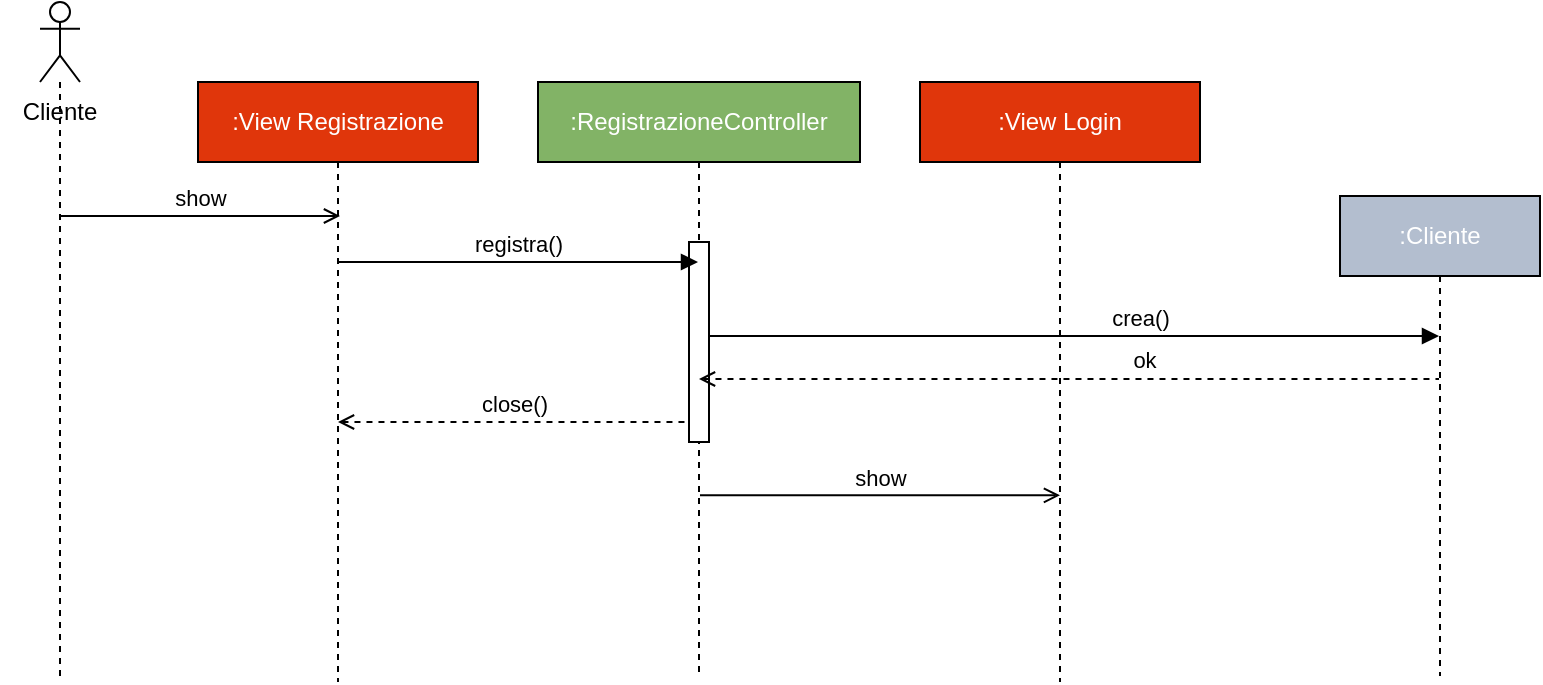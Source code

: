 <mxfile version="22.0.3" type="device">
  <diagram name="Pagina-1" id="A3pJmITV7Io3qNCQH705">
    <mxGraphModel dx="843" dy="706" grid="1" gridSize="10" guides="1" tooltips="1" connect="1" arrows="1" fold="1" page="1" pageScale="1" pageWidth="1169" pageHeight="827" math="0" shadow="0">
      <root>
        <mxCell id="0" />
        <mxCell id="1" parent="0" />
        <mxCell id="EO80GJfMUka21JSpDhsF-1" value=":View Registrazione" style="shape=umlLifeline;perimeter=lifelinePerimeter;whiteSpace=wrap;html=1;container=1;dropTarget=0;collapsible=0;recursiveResize=0;outlineConnect=0;portConstraint=eastwest;newEdgeStyle={&quot;curved&quot;:0,&quot;rounded&quot;:0};fillColor=#E0360B;strokeColor=#000000;fontColor=#FFFFFF;" parent="1" vertex="1">
          <mxGeometry x="289" y="300" width="140" height="300" as="geometry" />
        </mxCell>
        <mxCell id="EO80GJfMUka21JSpDhsF-2" value=":RegistrazioneController" style="shape=umlLifeline;perimeter=lifelinePerimeter;whiteSpace=wrap;html=1;container=1;dropTarget=0;collapsible=0;recursiveResize=0;outlineConnect=0;portConstraint=eastwest;newEdgeStyle={&quot;curved&quot;:0,&quot;rounded&quot;:0};fillColor=#82b366;strokeColor=#000000;fontColor=#FFFFFF;" parent="1" vertex="1">
          <mxGeometry x="459" y="300" width="161" height="297" as="geometry" />
        </mxCell>
        <mxCell id="EO80GJfMUka21JSpDhsF-3" value="" style="html=1;points=[[0,0,0,0,5],[0,1,0,0,-5],[1,0,0,0,5],[1,1,0,0,-5]];perimeter=orthogonalPerimeter;outlineConnect=0;targetShapes=umlLifeline;portConstraint=eastwest;newEdgeStyle={&quot;curved&quot;:0,&quot;rounded&quot;:0};" parent="EO80GJfMUka21JSpDhsF-2" vertex="1">
          <mxGeometry x="75.5" y="80" width="10" height="100" as="geometry" />
        </mxCell>
        <mxCell id="EO80GJfMUka21JSpDhsF-7" value="registra()" style="html=1;verticalAlign=bottom;endArrow=block;curved=0;rounded=0;" parent="1" target="EO80GJfMUka21JSpDhsF-2" edge="1">
          <mxGeometry width="80" relative="1" as="geometry">
            <mxPoint x="359" y="390" as="sourcePoint" />
            <mxPoint x="439" y="390" as="targetPoint" />
          </mxGeometry>
        </mxCell>
        <mxCell id="EO80GJfMUka21JSpDhsF-8" value="close()" style="html=1;verticalAlign=bottom;endArrow=none;curved=0;rounded=0;endFill=0;startArrow=open;startFill=0;dashed=1;" parent="1" target="EO80GJfMUka21JSpDhsF-3" edge="1">
          <mxGeometry width="80" relative="1" as="geometry">
            <mxPoint x="359" y="470" as="sourcePoint" />
            <mxPoint x="509" y="470" as="targetPoint" />
          </mxGeometry>
        </mxCell>
        <mxCell id="EO80GJfMUka21JSpDhsF-18" value="" style="shape=umlLifeline;perimeter=lifelinePerimeter;whiteSpace=wrap;html=1;container=1;dropTarget=0;collapsible=0;recursiveResize=0;outlineConnect=0;portConstraint=eastwest;newEdgeStyle={&quot;curved&quot;:0,&quot;rounded&quot;:0};participant=umlActor;" parent="1" vertex="1">
          <mxGeometry x="210" y="260" width="20" height="337" as="geometry" />
        </mxCell>
        <mxCell id="EO80GJfMUka21JSpDhsF-20" value="Cliente" style="text;strokeColor=none;align=center;fillColor=none;html=1;verticalAlign=middle;whiteSpace=wrap;rounded=0;" parent="1" vertex="1">
          <mxGeometry x="190" y="300" width="60" height="30" as="geometry" />
        </mxCell>
        <mxCell id="EO80GJfMUka21JSpDhsF-22" value="show" style="html=1;verticalAlign=bottom;endArrow=open;curved=0;rounded=0;endFill=0;" parent="1" edge="1">
          <mxGeometry width="80" relative="1" as="geometry">
            <mxPoint x="220" y="367" as="sourcePoint" />
            <mxPoint x="360" y="367" as="targetPoint" />
          </mxGeometry>
        </mxCell>
        <mxCell id="EO80GJfMUka21JSpDhsF-23" value=":Cliente" style="shape=umlLifeline;perimeter=lifelinePerimeter;whiteSpace=wrap;html=1;container=1;dropTarget=0;collapsible=0;recursiveResize=0;outlineConnect=0;portConstraint=eastwest;newEdgeStyle={&quot;curved&quot;:0,&quot;rounded&quot;:0};fillColor=#B3BECF;strokeColor=#000000;fontColor=#FFFFFF;" parent="1" vertex="1">
          <mxGeometry x="860" y="357" width="100" height="240" as="geometry" />
        </mxCell>
        <mxCell id="EO80GJfMUka21JSpDhsF-24" value="crea()" style="html=1;verticalAlign=bottom;endArrow=block;curved=0;rounded=0;" parent="1" edge="1">
          <mxGeometry x="0.181" width="80" relative="1" as="geometry">
            <mxPoint x="544.5" y="427" as="sourcePoint" />
            <mxPoint x="909.5" y="427" as="targetPoint" />
            <mxPoint as="offset" />
          </mxGeometry>
        </mxCell>
        <mxCell id="EO80GJfMUka21JSpDhsF-25" value=":View Login" style="shape=umlLifeline;perimeter=lifelinePerimeter;whiteSpace=wrap;html=1;container=1;dropTarget=0;collapsible=0;recursiveResize=0;outlineConnect=0;portConstraint=eastwest;newEdgeStyle={&quot;curved&quot;:0,&quot;rounded&quot;:0};fillColor=#E0360B;strokeColor=#000000;fontColor=#FFFFFF;" parent="1" vertex="1">
          <mxGeometry x="650" y="300" width="140" height="300" as="geometry" />
        </mxCell>
        <mxCell id="EO80GJfMUka21JSpDhsF-26" value="show" style="html=1;verticalAlign=bottom;endArrow=open;curved=0;rounded=0;endFill=0;" parent="1" edge="1">
          <mxGeometry width="80" relative="1" as="geometry">
            <mxPoint x="540" y="506.66" as="sourcePoint" />
            <mxPoint x="720" y="506.66" as="targetPoint" />
          </mxGeometry>
        </mxCell>
        <mxCell id="8Lij3tD8ql8DNW96vxGO-1" value="ok" style="html=1;verticalAlign=bottom;endArrow=none;curved=0;rounded=0;endFill=0;startArrow=open;startFill=0;dashed=1;" parent="1" source="EO80GJfMUka21JSpDhsF-2" edge="1" target="EO80GJfMUka21JSpDhsF-23">
          <mxGeometry x="0.204" y="1" width="80" relative="1" as="geometry">
            <mxPoint x="730" y="448.13" as="sourcePoint" />
            <mxPoint x="906" y="448.13" as="targetPoint" />
            <mxPoint as="offset" />
          </mxGeometry>
        </mxCell>
      </root>
    </mxGraphModel>
  </diagram>
</mxfile>
